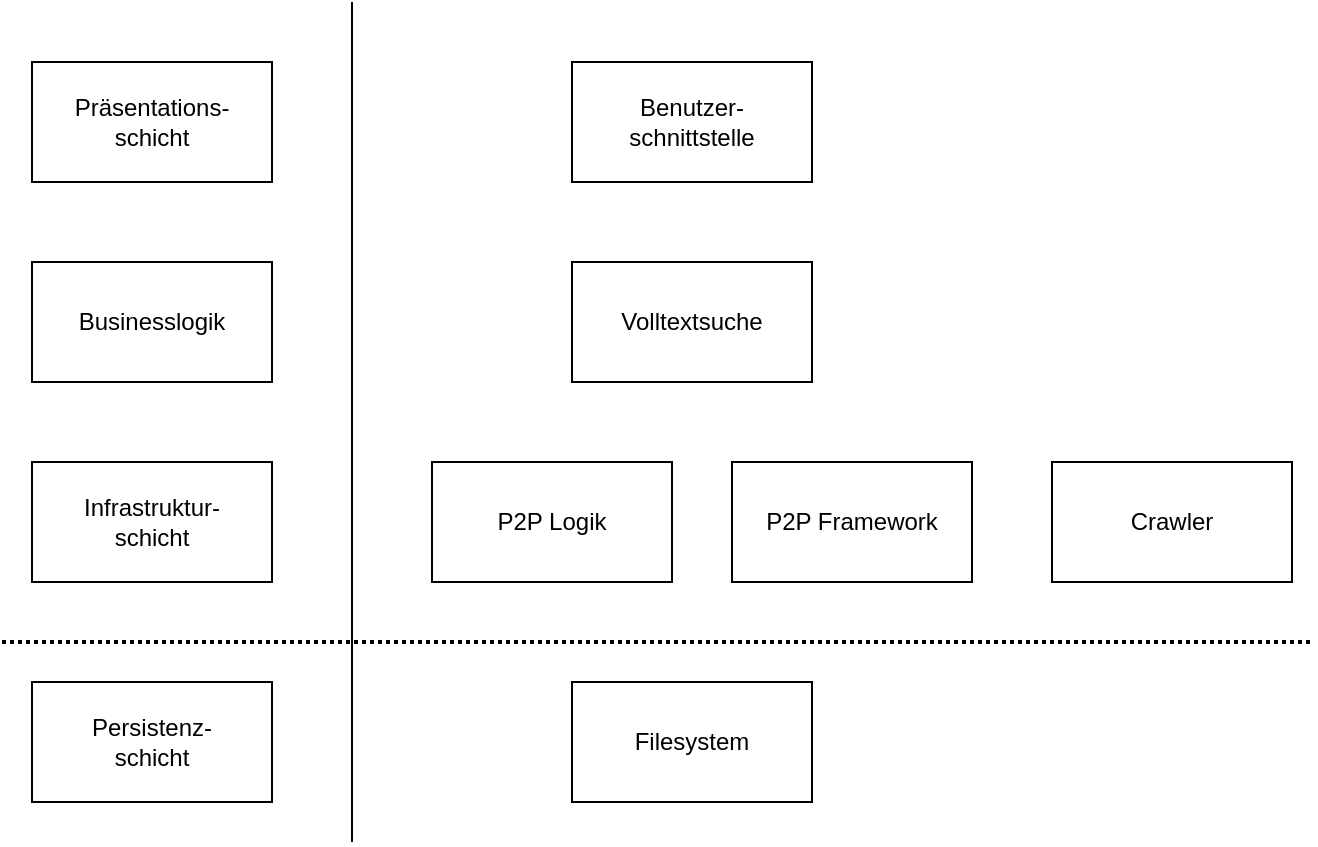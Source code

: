 <mxfile version="14.8.6" type="device" pages="7"><diagram id="0CSfmmvuzvAyAn--qTRe" name="Schichten"><mxGraphModel dx="1108" dy="506" grid="1" gridSize="10" guides="1" tooltips="1" connect="1" arrows="1" fold="1" page="1" pageScale="1" pageWidth="1169" pageHeight="827" math="0" shadow="0"><root><mxCell id="WJpd2AtplNuIngdt92Rj-0"/><mxCell id="WJpd2AtplNuIngdt92Rj-1" parent="WJpd2AtplNuIngdt92Rj-0"/><mxCell id="WJpd2AtplNuIngdt92Rj-2" value="Volltextsuche" style="rounded=0;whiteSpace=wrap;html=1;" parent="WJpd2AtplNuIngdt92Rj-1" vertex="1"><mxGeometry x="430" y="130" width="120" height="60" as="geometry"/></mxCell><mxCell id="WJpd2AtplNuIngdt92Rj-3" value="P2P Framework" style="rounded=0;whiteSpace=wrap;html=1;" parent="WJpd2AtplNuIngdt92Rj-1" vertex="1"><mxGeometry x="510" y="230" width="120" height="60" as="geometry"/></mxCell><mxCell id="WJpd2AtplNuIngdt92Rj-4" value="P2P Logik" style="rounded=0;whiteSpace=wrap;html=1;" parent="WJpd2AtplNuIngdt92Rj-1" vertex="1"><mxGeometry x="360" y="230" width="120" height="60" as="geometry"/></mxCell><mxCell id="WJpd2AtplNuIngdt92Rj-5" value="Benutzer-&lt;br&gt;schnittstelle" style="rounded=0;whiteSpace=wrap;html=1;" parent="WJpd2AtplNuIngdt92Rj-1" vertex="1"><mxGeometry x="430" y="30" width="120" height="60" as="geometry"/></mxCell><mxCell id="WJpd2AtplNuIngdt92Rj-6" value="Präsentations-&lt;br&gt;schicht" style="rounded=0;whiteSpace=wrap;html=1;" parent="WJpd2AtplNuIngdt92Rj-1" vertex="1"><mxGeometry x="160" y="30" width="120" height="60" as="geometry"/></mxCell><mxCell id="WJpd2AtplNuIngdt92Rj-7" value="Businesslogik" style="rounded=0;whiteSpace=wrap;html=1;" parent="WJpd2AtplNuIngdt92Rj-1" vertex="1"><mxGeometry x="160" y="130" width="120" height="60" as="geometry"/></mxCell><mxCell id="WJpd2AtplNuIngdt92Rj-8" value="Infrastruktur-&lt;br&gt;schicht" style="rounded=0;whiteSpace=wrap;html=1;" parent="WJpd2AtplNuIngdt92Rj-1" vertex="1"><mxGeometry x="160" y="230" width="120" height="60" as="geometry"/></mxCell><mxCell id="WJpd2AtplNuIngdt92Rj-10" value="" style="endArrow=none;html=1;" parent="WJpd2AtplNuIngdt92Rj-1" edge="1"><mxGeometry width="50" height="50" relative="1" as="geometry"><mxPoint x="320" y="420" as="sourcePoint"/><mxPoint x="320" as="targetPoint"/></mxGeometry></mxCell><mxCell id="JbUS_HCB5duzH2zHGGr7-0" value="" style="endArrow=none;dashed=1;html=1;strokeWidth=2;dashPattern=1 1;" parent="WJpd2AtplNuIngdt92Rj-1" edge="1"><mxGeometry width="50" height="50" relative="1" as="geometry"><mxPoint x="145" y="320" as="sourcePoint"/><mxPoint x="800" y="320" as="targetPoint"/></mxGeometry></mxCell><mxCell id="JbUS_HCB5duzH2zHGGr7-1" value="Persistenz-&lt;br&gt;schicht" style="rounded=0;whiteSpace=wrap;html=1;" parent="WJpd2AtplNuIngdt92Rj-1" vertex="1"><mxGeometry x="160" y="340" width="120" height="60" as="geometry"/></mxCell><mxCell id="JbUS_HCB5duzH2zHGGr7-2" value="Filesystem" style="rounded=0;whiteSpace=wrap;html=1;" parent="WJpd2AtplNuIngdt92Rj-1" vertex="1"><mxGeometry x="430" y="340" width="120" height="60" as="geometry"/></mxCell><mxCell id="JbUS_HCB5duzH2zHGGr7-3" value="Crawler" style="rounded=0;whiteSpace=wrap;html=1;" parent="WJpd2AtplNuIngdt92Rj-1" vertex="1"><mxGeometry x="670" y="230" width="120" height="60" as="geometry"/></mxCell></root></mxGraphModel></diagram><diagram id="3ro45u30Yks93Gjkefli" name="Schichten-alt"><mxGraphModel dx="1108" dy="506" grid="1" gridSize="10" guides="1" tooltips="1" connect="1" arrows="1" fold="1" page="1" pageScale="1" pageWidth="1169" pageHeight="827" math="0" shadow="0"><root><mxCell id="mfuGP7o-Zd8T2uvL9WwS-0"/><mxCell id="mfuGP7o-Zd8T2uvL9WwS-1" parent="mfuGP7o-Zd8T2uvL9WwS-0"/><mxCell id="3NrdMO_sCflYXoppDC8w-0" value="" style="rounded=1;whiteSpace=wrap;html=1;" parent="mfuGP7o-Zd8T2uvL9WwS-1" vertex="1"><mxGeometry x="480" y="180" width="170" height="430" as="geometry"/></mxCell><mxCell id="txKY36BZ_c35V9rNVIdn-0" style="edgeStyle=orthogonalEdgeStyle;rounded=0;orthogonalLoop=1;jettySize=auto;html=1;" parent="mfuGP7o-Zd8T2uvL9WwS-1" source="txKY36BZ_c35V9rNVIdn-2" target="txKY36BZ_c35V9rNVIdn-4" edge="1"><mxGeometry relative="1" as="geometry"/></mxCell><mxCell id="txKY36BZ_c35V9rNVIdn-1" value="" style="edgeStyle=orthogonalEdgeStyle;rounded=0;orthogonalLoop=1;jettySize=auto;html=1;startArrow=classic;startFill=1;" parent="mfuGP7o-Zd8T2uvL9WwS-1" source="txKY36BZ_c35V9rNVIdn-2" target="txKY36BZ_c35V9rNVIdn-4" edge="1"><mxGeometry relative="1" as="geometry"/></mxCell><mxCell id="txKY36BZ_c35V9rNVIdn-2" value="" style="shape=umlActor;verticalLabelPosition=bottom;verticalAlign=top;html=1;" parent="mfuGP7o-Zd8T2uvL9WwS-1" vertex="1"><mxGeometry x="550" y="90" width="30" height="60" as="geometry"/></mxCell><mxCell id="txKY36BZ_c35V9rNVIdn-3" style="edgeStyle=orthogonalEdgeStyle;rounded=0;orthogonalLoop=1;jettySize=auto;html=1;startArrow=classic;startFill=1;" parent="mfuGP7o-Zd8T2uvL9WwS-1" source="txKY36BZ_c35V9rNVIdn-4" target="txKY36BZ_c35V9rNVIdn-6" edge="1"><mxGeometry relative="1" as="geometry"/></mxCell><mxCell id="txKY36BZ_c35V9rNVIdn-4" value="UI" style="rounded=0;whiteSpace=wrap;html=1;" parent="mfuGP7o-Zd8T2uvL9WwS-1" vertex="1"><mxGeometry x="505" y="200" width="120" height="60" as="geometry"/></mxCell><mxCell id="txKY36BZ_c35V9rNVIdn-5" style="edgeStyle=orthogonalEdgeStyle;rounded=0;orthogonalLoop=1;jettySize=auto;html=1;startArrow=classic;startFill=1;" parent="mfuGP7o-Zd8T2uvL9WwS-1" source="txKY36BZ_c35V9rNVIdn-6" target="txKY36BZ_c35V9rNVIdn-8" edge="1"><mxGeometry relative="1" as="geometry"/></mxCell><mxCell id="txKY36BZ_c35V9rNVIdn-6" value="Volltextsuche" style="rounded=0;whiteSpace=wrap;html=1;" parent="mfuGP7o-Zd8T2uvL9WwS-1" vertex="1"><mxGeometry x="505" y="310" width="120" height="60" as="geometry"/></mxCell><mxCell id="txKY36BZ_c35V9rNVIdn-7" style="edgeStyle=orthogonalEdgeStyle;rounded=0;orthogonalLoop=1;jettySize=auto;html=1;startArrow=classic;startFill=1;" parent="mfuGP7o-Zd8T2uvL9WwS-1" source="txKY36BZ_c35V9rNVIdn-8" target="txKY36BZ_c35V9rNVIdn-9" edge="1"><mxGeometry relative="1" as="geometry"/></mxCell><mxCell id="txKY36BZ_c35V9rNVIdn-8" value="P2P Vermittlung" style="rounded=0;whiteSpace=wrap;html=1;" parent="mfuGP7o-Zd8T2uvL9WwS-1" vertex="1"><mxGeometry x="505" y="420" width="120" height="60" as="geometry"/></mxCell><mxCell id="txKY36BZ_c35V9rNVIdn-9" value="DHT" style="rounded=0;whiteSpace=wrap;html=1;" parent="mfuGP7o-Zd8T2uvL9WwS-1" vertex="1"><mxGeometry x="505" y="530" width="120" height="60" as="geometry"/></mxCell><mxCell id="6yFDSvqHRfXegPWD9krX-0" value="Peer" style="text;html=1;strokeColor=none;fillColor=none;align=center;verticalAlign=middle;whiteSpace=wrap;rounded=0;" parent="mfuGP7o-Zd8T2uvL9WwS-1" vertex="1"><mxGeometry x="490" y="160" width="40" height="20" as="geometry"/></mxCell></root></mxGraphModel></diagram><diagram id="5A3-45Pr27ojgOMHAEXL" name="Hauptinstanz"><mxGraphModel dx="1108" dy="506" grid="1" gridSize="10" guides="1" tooltips="1" connect="1" arrows="1" fold="1" page="1" pageScale="1" pageWidth="1169" pageHeight="827" math="0" shadow="0"><root><mxCell id="0"/><mxCell id="1" parent="0"/><mxCell id="XJ2bz_1bHW0kf0fSyN0W-20" value="" style="rounded=1;whiteSpace=wrap;html=1;" parent="1" vertex="1"><mxGeometry x="230" y="270" width="170" height="100" as="geometry"/></mxCell><mxCell id="XJ2bz_1bHW0kf0fSyN0W-8" value="" style="rounded=1;whiteSpace=wrap;html=1;" parent="1" vertex="1"><mxGeometry x="230" y="510" width="170" height="100" as="geometry"/></mxCell><mxCell id="XJ2bz_1bHW0kf0fSyN0W-12" value="" style="rounded=1;whiteSpace=wrap;html=1;" parent="1" vertex="1"><mxGeometry x="230" y="390" width="170" height="100" as="geometry"/></mxCell><mxCell id="XJ2bz_1bHW0kf0fSyN0W-7" value="" style="rounded=1;whiteSpace=wrap;html=1;" parent="1" vertex="1"><mxGeometry x="480" y="180" width="170" height="430" as="geometry"/></mxCell><mxCell id="QM9tesfE7sMwyfIvZIu7-10" style="edgeStyle=orthogonalEdgeStyle;rounded=0;orthogonalLoop=1;jettySize=auto;html=1;" parent="1" source="QM9tesfE7sMwyfIvZIu7-1" target="QM9tesfE7sMwyfIvZIu7-4" edge="1"><mxGeometry relative="1" as="geometry"/></mxCell><mxCell id="QM9tesfE7sMwyfIvZIu7-11" value="" style="edgeStyle=orthogonalEdgeStyle;rounded=0;orthogonalLoop=1;jettySize=auto;html=1;startArrow=classic;startFill=1;" parent="1" source="QM9tesfE7sMwyfIvZIu7-1" target="QM9tesfE7sMwyfIvZIu7-4" edge="1"><mxGeometry relative="1" as="geometry"/></mxCell><mxCell id="QM9tesfE7sMwyfIvZIu7-1" value="" style="shape=umlActor;verticalLabelPosition=bottom;verticalAlign=top;html=1;" parent="1" vertex="1"><mxGeometry x="550" y="90" width="30" height="60" as="geometry"/></mxCell><mxCell id="XJ2bz_1bHW0kf0fSyN0W-4" style="edgeStyle=orthogonalEdgeStyle;rounded=0;orthogonalLoop=1;jettySize=auto;html=1;startArrow=classic;startFill=1;" parent="1" source="QM9tesfE7sMwyfIvZIu7-4" target="XJ2bz_1bHW0kf0fSyN0W-1" edge="1"><mxGeometry relative="1" as="geometry"/></mxCell><mxCell id="QM9tesfE7sMwyfIvZIu7-4" value="UI" style="rounded=0;whiteSpace=wrap;html=1;" parent="1" vertex="1"><mxGeometry x="505" y="200" width="120" height="60" as="geometry"/></mxCell><mxCell id="XJ2bz_1bHW0kf0fSyN0W-5" style="edgeStyle=orthogonalEdgeStyle;rounded=0;orthogonalLoop=1;jettySize=auto;html=1;startArrow=classic;startFill=1;" parent="1" source="XJ2bz_1bHW0kf0fSyN0W-1" target="XJ2bz_1bHW0kf0fSyN0W-2" edge="1"><mxGeometry relative="1" as="geometry"/></mxCell><mxCell id="XJ2bz_1bHW0kf0fSyN0W-1" value="Volltextsuche" style="rounded=0;whiteSpace=wrap;html=1;" parent="1" vertex="1"><mxGeometry x="505" y="310" width="120" height="60" as="geometry"/></mxCell><mxCell id="XJ2bz_1bHW0kf0fSyN0W-6" style="edgeStyle=orthogonalEdgeStyle;rounded=0;orthogonalLoop=1;jettySize=auto;html=1;startArrow=classic;startFill=1;" parent="1" source="XJ2bz_1bHW0kf0fSyN0W-2" target="XJ2bz_1bHW0kf0fSyN0W-3" edge="1"><mxGeometry relative="1" as="geometry"/></mxCell><mxCell id="XJ2bz_1bHW0kf0fSyN0W-2" value="P2P Vermittlung" style="rounded=0;whiteSpace=wrap;html=1;" parent="1" vertex="1"><mxGeometry x="505" y="420" width="120" height="60" as="geometry"/></mxCell><mxCell id="XJ2bz_1bHW0kf0fSyN0W-11" style="edgeStyle=orthogonalEdgeStyle;rounded=0;orthogonalLoop=1;jettySize=auto;html=1;startArrow=classic;startFill=1;" parent="1" source="XJ2bz_1bHW0kf0fSyN0W-3" target="XJ2bz_1bHW0kf0fSyN0W-9" edge="1"><mxGeometry relative="1" as="geometry"><Array as="points"><mxPoint x="450" y="580"/><mxPoint x="450" y="580"/></Array></mxGeometry></mxCell><mxCell id="XJ2bz_1bHW0kf0fSyN0W-26" style="edgeStyle=orthogonalEdgeStyle;rounded=0;orthogonalLoop=1;jettySize=auto;html=1;startArrow=classic;startFill=1;" parent="1" source="XJ2bz_1bHW0kf0fSyN0W-3" target="XJ2bz_1bHW0kf0fSyN0W-13" edge="1"><mxGeometry relative="1" as="geometry"><mxPoint x="460" y="440" as="targetPoint"/><Array as="points"><mxPoint x="420" y="560"/><mxPoint x="420" y="440"/></Array></mxGeometry></mxCell><mxCell id="XJ2bz_1bHW0kf0fSyN0W-27" style="edgeStyle=orthogonalEdgeStyle;rounded=0;orthogonalLoop=1;jettySize=auto;html=1;startArrow=classic;startFill=1;" parent="1" source="XJ2bz_1bHW0kf0fSyN0W-3" target="XJ2bz_1bHW0kf0fSyN0W-21" edge="1"><mxGeometry relative="1" as="geometry"><Array as="points"><mxPoint x="450" y="540"/><mxPoint x="450" y="320"/></Array></mxGeometry></mxCell><mxCell id="XJ2bz_1bHW0kf0fSyN0W-3" value="DHT" style="rounded=0;whiteSpace=wrap;html=1;" parent="1" vertex="1"><mxGeometry x="505" y="530" width="120" height="60" as="geometry"/></mxCell><mxCell id="XJ2bz_1bHW0kf0fSyN0W-19" style="edgeStyle=orthogonalEdgeStyle;rounded=0;orthogonalLoop=1;jettySize=auto;html=1;startArrow=classic;startFill=1;" parent="1" source="XJ2bz_1bHW0kf0fSyN0W-9" target="XJ2bz_1bHW0kf0fSyN0W-13" edge="1"><mxGeometry relative="1" as="geometry"/></mxCell><mxCell id="XJ2bz_1bHW0kf0fSyN0W-28" style="edgeStyle=orthogonalEdgeStyle;rounded=0;orthogonalLoop=1;jettySize=auto;html=1;startArrow=classic;startFill=1;" parent="1" source="XJ2bz_1bHW0kf0fSyN0W-9" target="XJ2bz_1bHW0kf0fSyN0W-21" edge="1"><mxGeometry relative="1" as="geometry"><Array as="points"><mxPoint x="210" y="560"/><mxPoint x="210" y="320"/></Array></mxGeometry></mxCell><mxCell id="XJ2bz_1bHW0kf0fSyN0W-9" value="DHT" style="rounded=0;whiteSpace=wrap;html=1;" parent="1" vertex="1"><mxGeometry x="255" y="530" width="120" height="60" as="geometry"/></mxCell><mxCell id="XJ2bz_1bHW0kf0fSyN0W-24" style="edgeStyle=orthogonalEdgeStyle;rounded=0;orthogonalLoop=1;jettySize=auto;html=1;startArrow=classic;startFill=1;" parent="1" source="XJ2bz_1bHW0kf0fSyN0W-13" target="XJ2bz_1bHW0kf0fSyN0W-21" edge="1"><mxGeometry relative="1" as="geometry"/></mxCell><mxCell id="XJ2bz_1bHW0kf0fSyN0W-13" value="DHT" style="rounded=0;whiteSpace=wrap;html=1;" parent="1" vertex="1"><mxGeometry x="255" y="410" width="120" height="60" as="geometry"/></mxCell><mxCell id="XJ2bz_1bHW0kf0fSyN0W-15" value="Hauptinstanz" style="text;html=1;strokeColor=none;fillColor=none;align=center;verticalAlign=middle;whiteSpace=wrap;rounded=0;" parent="1" vertex="1"><mxGeometry x="500" y="160" width="40" height="20" as="geometry"/></mxCell><mxCell id="XJ2bz_1bHW0kf0fSyN0W-16" value="Nebeninstanzen" style="text;html=1;strokeColor=none;fillColor=none;align=center;verticalAlign=middle;whiteSpace=wrap;rounded=0;" parent="1" vertex="1"><mxGeometry x="260" y="250" width="40" height="20" as="geometry"/></mxCell><mxCell id="XJ2bz_1bHW0kf0fSyN0W-21" value="DHT" style="rounded=0;whiteSpace=wrap;html=1;" parent="1" vertex="1"><mxGeometry x="255" y="290" width="120" height="60" as="geometry"/></mxCell></root></mxGraphModel></diagram><diagram id="LWzTomjGbcDARb1ahL7w" name="Gleichberechtigt"><mxGraphModel dx="1108" dy="506" grid="1" gridSize="10" guides="1" tooltips="1" connect="1" arrows="1" fold="1" page="1" pageScale="1" pageWidth="1169" pageHeight="827" math="0" shadow="0"><root><mxCell id="o0zJNPKnGqcB0HHrRcjo-0"/><mxCell id="o0zJNPKnGqcB0HHrRcjo-1" parent="o0zJNPKnGqcB0HHrRcjo-0"/><mxCell id="o0zJNPKnGqcB0HHrRcjo-5" value="" style="rounded=1;whiteSpace=wrap;html=1;" parent="o0zJNPKnGqcB0HHrRcjo-1" vertex="1"><mxGeometry x="480" y="180" width="170" height="430" as="geometry"/></mxCell><mxCell id="o0zJNPKnGqcB0HHrRcjo-50" value="" style="rounded=1;whiteSpace=wrap;html=1;" parent="o0zJNPKnGqcB0HHrRcjo-1" vertex="1"><mxGeometry x="290" y="180" width="170" height="430" as="geometry"/></mxCell><mxCell id="o0zJNPKnGqcB0HHrRcjo-58" value="" style="rounded=1;whiteSpace=wrap;html=1;" parent="o0zJNPKnGqcB0HHrRcjo-1" vertex="1"><mxGeometry x="670" y="180" width="170" height="430" as="geometry"/></mxCell><mxCell id="o0zJNPKnGqcB0HHrRcjo-6" style="edgeStyle=orthogonalEdgeStyle;rounded=0;orthogonalLoop=1;jettySize=auto;html=1;" parent="o0zJNPKnGqcB0HHrRcjo-1" source="o0zJNPKnGqcB0HHrRcjo-8" target="o0zJNPKnGqcB0HHrRcjo-10" edge="1"><mxGeometry relative="1" as="geometry"/></mxCell><mxCell id="o0zJNPKnGqcB0HHrRcjo-7" value="" style="edgeStyle=orthogonalEdgeStyle;rounded=0;orthogonalLoop=1;jettySize=auto;html=1;startArrow=classic;startFill=1;" parent="o0zJNPKnGqcB0HHrRcjo-1" source="o0zJNPKnGqcB0HHrRcjo-8" target="o0zJNPKnGqcB0HHrRcjo-10" edge="1"><mxGeometry relative="1" as="geometry"/></mxCell><mxCell id="o0zJNPKnGqcB0HHrRcjo-66" style="edgeStyle=orthogonalEdgeStyle;rounded=0;orthogonalLoop=1;jettySize=auto;html=1;startArrow=classic;startFill=1;" parent="o0zJNPKnGqcB0HHrRcjo-1" source="o0zJNPKnGqcB0HHrRcjo-8" target="o0zJNPKnGqcB0HHrRcjo-60" edge="1"><mxGeometry relative="1" as="geometry"/></mxCell><mxCell id="o0zJNPKnGqcB0HHrRcjo-67" style="edgeStyle=orthogonalEdgeStyle;rounded=0;orthogonalLoop=1;jettySize=auto;html=1;startArrow=classic;startFill=1;" parent="o0zJNPKnGqcB0HHrRcjo-1" source="o0zJNPKnGqcB0HHrRcjo-8" target="o0zJNPKnGqcB0HHrRcjo-52" edge="1"><mxGeometry relative="1" as="geometry"/></mxCell><mxCell id="o0zJNPKnGqcB0HHrRcjo-8" value="" style="shape=umlActor;verticalLabelPosition=bottom;verticalAlign=top;html=1;" parent="o0zJNPKnGqcB0HHrRcjo-1" vertex="1"><mxGeometry x="550" y="90" width="30" height="60" as="geometry"/></mxCell><mxCell id="o0zJNPKnGqcB0HHrRcjo-9" style="edgeStyle=orthogonalEdgeStyle;rounded=0;orthogonalLoop=1;jettySize=auto;html=1;startArrow=classic;startFill=1;" parent="o0zJNPKnGqcB0HHrRcjo-1" source="o0zJNPKnGqcB0HHrRcjo-10" target="o0zJNPKnGqcB0HHrRcjo-12" edge="1"><mxGeometry relative="1" as="geometry"/></mxCell><mxCell id="o0zJNPKnGqcB0HHrRcjo-10" value="UI" style="rounded=0;whiteSpace=wrap;html=1;" parent="o0zJNPKnGqcB0HHrRcjo-1" vertex="1"><mxGeometry x="505" y="200" width="120" height="60" as="geometry"/></mxCell><mxCell id="o0zJNPKnGqcB0HHrRcjo-11" style="edgeStyle=orthogonalEdgeStyle;rounded=0;orthogonalLoop=1;jettySize=auto;html=1;startArrow=classic;startFill=1;" parent="o0zJNPKnGqcB0HHrRcjo-1" source="o0zJNPKnGqcB0HHrRcjo-12" target="o0zJNPKnGqcB0HHrRcjo-14" edge="1"><mxGeometry relative="1" as="geometry"/></mxCell><mxCell id="o0zJNPKnGqcB0HHrRcjo-12" value="Volltextsuche" style="rounded=0;whiteSpace=wrap;html=1;" parent="o0zJNPKnGqcB0HHrRcjo-1" vertex="1"><mxGeometry x="505" y="310" width="120" height="60" as="geometry"/></mxCell><mxCell id="o0zJNPKnGqcB0HHrRcjo-13" style="edgeStyle=orthogonalEdgeStyle;rounded=0;orthogonalLoop=1;jettySize=auto;html=1;startArrow=classic;startFill=1;" parent="o0zJNPKnGqcB0HHrRcjo-1" source="o0zJNPKnGqcB0HHrRcjo-14" target="o0zJNPKnGqcB0HHrRcjo-19" edge="1"><mxGeometry relative="1" as="geometry"/></mxCell><mxCell id="o0zJNPKnGqcB0HHrRcjo-14" value="P2P Vermittlung" style="rounded=0;whiteSpace=wrap;html=1;" parent="o0zJNPKnGqcB0HHrRcjo-1" vertex="1"><mxGeometry x="505" y="420" width="120" height="60" as="geometry"/></mxCell><mxCell id="o0zJNPKnGqcB0HHrRcjo-69" style="edgeStyle=orthogonalEdgeStyle;rounded=0;orthogonalLoop=1;jettySize=auto;html=1;startArrow=classic;startFill=1;" parent="o0zJNPKnGqcB0HHrRcjo-1" source="o0zJNPKnGqcB0HHrRcjo-19" target="o0zJNPKnGqcB0HHrRcjo-57" edge="1"><mxGeometry relative="1" as="geometry"/></mxCell><mxCell id="o0zJNPKnGqcB0HHrRcjo-19" value="DHT" style="rounded=0;whiteSpace=wrap;html=1;" parent="o0zJNPKnGqcB0HHrRcjo-1" vertex="1"><mxGeometry x="505" y="530" width="120" height="60" as="geometry"/></mxCell><mxCell id="o0zJNPKnGqcB0HHrRcjo-51" style="edgeStyle=orthogonalEdgeStyle;rounded=0;orthogonalLoop=1;jettySize=auto;html=1;startArrow=classic;startFill=1;" parent="o0zJNPKnGqcB0HHrRcjo-1" source="o0zJNPKnGqcB0HHrRcjo-52" target="o0zJNPKnGqcB0HHrRcjo-54" edge="1"><mxGeometry relative="1" as="geometry"/></mxCell><mxCell id="o0zJNPKnGqcB0HHrRcjo-52" value="UI" style="rounded=0;whiteSpace=wrap;html=1;" parent="o0zJNPKnGqcB0HHrRcjo-1" vertex="1"><mxGeometry x="315" y="200" width="120" height="60" as="geometry"/></mxCell><mxCell id="o0zJNPKnGqcB0HHrRcjo-53" style="edgeStyle=orthogonalEdgeStyle;rounded=0;orthogonalLoop=1;jettySize=auto;html=1;startArrow=classic;startFill=1;" parent="o0zJNPKnGqcB0HHrRcjo-1" source="o0zJNPKnGqcB0HHrRcjo-54" target="o0zJNPKnGqcB0HHrRcjo-56" edge="1"><mxGeometry relative="1" as="geometry"/></mxCell><mxCell id="o0zJNPKnGqcB0HHrRcjo-54" value="Volltextsuche" style="rounded=0;whiteSpace=wrap;html=1;" parent="o0zJNPKnGqcB0HHrRcjo-1" vertex="1"><mxGeometry x="315" y="310" width="120" height="60" as="geometry"/></mxCell><mxCell id="o0zJNPKnGqcB0HHrRcjo-55" style="edgeStyle=orthogonalEdgeStyle;rounded=0;orthogonalLoop=1;jettySize=auto;html=1;startArrow=classic;startFill=1;" parent="o0zJNPKnGqcB0HHrRcjo-1" source="o0zJNPKnGqcB0HHrRcjo-56" target="o0zJNPKnGqcB0HHrRcjo-57" edge="1"><mxGeometry relative="1" as="geometry"/></mxCell><mxCell id="o0zJNPKnGqcB0HHrRcjo-56" value="P2P Vermittlung" style="rounded=0;whiteSpace=wrap;html=1;" parent="o0zJNPKnGqcB0HHrRcjo-1" vertex="1"><mxGeometry x="315" y="420" width="120" height="60" as="geometry"/></mxCell><mxCell id="o0zJNPKnGqcB0HHrRcjo-70" style="edgeStyle=orthogonalEdgeStyle;rounded=0;orthogonalLoop=1;jettySize=auto;html=1;startArrow=classic;startFill=1;" parent="o0zJNPKnGqcB0HHrRcjo-1" source="o0zJNPKnGqcB0HHrRcjo-57" target="o0zJNPKnGqcB0HHrRcjo-65" edge="1"><mxGeometry relative="1" as="geometry"><Array as="points"><mxPoint x="375" y="600"/><mxPoint x="755" y="600"/></Array></mxGeometry></mxCell><mxCell id="o0zJNPKnGqcB0HHrRcjo-57" value="DHT" style="rounded=0;whiteSpace=wrap;html=1;" parent="o0zJNPKnGqcB0HHrRcjo-1" vertex="1"><mxGeometry x="315" y="530" width="120" height="60" as="geometry"/></mxCell><mxCell id="o0zJNPKnGqcB0HHrRcjo-59" style="edgeStyle=orthogonalEdgeStyle;rounded=0;orthogonalLoop=1;jettySize=auto;html=1;startArrow=classic;startFill=1;" parent="o0zJNPKnGqcB0HHrRcjo-1" source="o0zJNPKnGqcB0HHrRcjo-60" target="o0zJNPKnGqcB0HHrRcjo-62" edge="1"><mxGeometry relative="1" as="geometry"/></mxCell><mxCell id="o0zJNPKnGqcB0HHrRcjo-60" value="UI" style="rounded=0;whiteSpace=wrap;html=1;" parent="o0zJNPKnGqcB0HHrRcjo-1" vertex="1"><mxGeometry x="695" y="200" width="120" height="60" as="geometry"/></mxCell><mxCell id="o0zJNPKnGqcB0HHrRcjo-61" style="edgeStyle=orthogonalEdgeStyle;rounded=0;orthogonalLoop=1;jettySize=auto;html=1;startArrow=classic;startFill=1;" parent="o0zJNPKnGqcB0HHrRcjo-1" source="o0zJNPKnGqcB0HHrRcjo-62" target="o0zJNPKnGqcB0HHrRcjo-64" edge="1"><mxGeometry relative="1" as="geometry"/></mxCell><mxCell id="o0zJNPKnGqcB0HHrRcjo-62" value="Volltextsuche" style="rounded=0;whiteSpace=wrap;html=1;" parent="o0zJNPKnGqcB0HHrRcjo-1" vertex="1"><mxGeometry x="695" y="310" width="120" height="60" as="geometry"/></mxCell><mxCell id="o0zJNPKnGqcB0HHrRcjo-63" style="edgeStyle=orthogonalEdgeStyle;rounded=0;orthogonalLoop=1;jettySize=auto;html=1;startArrow=classic;startFill=1;" parent="o0zJNPKnGqcB0HHrRcjo-1" source="o0zJNPKnGqcB0HHrRcjo-64" target="o0zJNPKnGqcB0HHrRcjo-65" edge="1"><mxGeometry relative="1" as="geometry"/></mxCell><mxCell id="o0zJNPKnGqcB0HHrRcjo-64" value="P2P Vermittlung" style="rounded=0;whiteSpace=wrap;html=1;" parent="o0zJNPKnGqcB0HHrRcjo-1" vertex="1"><mxGeometry x="695" y="420" width="120" height="60" as="geometry"/></mxCell><mxCell id="o0zJNPKnGqcB0HHrRcjo-68" style="edgeStyle=orthogonalEdgeStyle;rounded=0;orthogonalLoop=1;jettySize=auto;html=1;startArrow=classic;startFill=1;" parent="o0zJNPKnGqcB0HHrRcjo-1" source="o0zJNPKnGqcB0HHrRcjo-65" target="o0zJNPKnGqcB0HHrRcjo-19" edge="1"><mxGeometry relative="1" as="geometry"/></mxCell><mxCell id="o0zJNPKnGqcB0HHrRcjo-65" value="DHT" style="rounded=0;whiteSpace=wrap;html=1;" parent="o0zJNPKnGqcB0HHrRcjo-1" vertex="1"><mxGeometry x="695" y="530" width="120" height="60" as="geometry"/></mxCell></root></mxGraphModel></diagram><diagram id="rFSD0j10swuA1eEkL4p2" name="dht"><mxGraphModel dx="1108" dy="506" grid="1" gridSize="10" guides="1" tooltips="1" connect="1" arrows="1" fold="1" page="1" pageScale="1" pageWidth="1169" pageHeight="827" math="0" shadow="0"><root><mxCell id="9HaqZ2ClWSwHuFiXKVjX-0"/><mxCell id="9HaqZ2ClWSwHuFiXKVjX-1" parent="9HaqZ2ClWSwHuFiXKVjX-0"/><mxCell id="9HaqZ2ClWSwHuFiXKVjX-2" value="Total hash range" style="rounded=0;whiteSpace=wrap;html=1;" parent="9HaqZ2ClWSwHuFiXKVjX-1" vertex="1"><mxGeometry x="230" y="140" width="480" height="30" as="geometry"/></mxCell><mxCell id="9HaqZ2ClWSwHuFiXKVjX-3" value="Node 1" style="rounded=0;whiteSpace=wrap;html=1;" parent="9HaqZ2ClWSwHuFiXKVjX-1" vertex="1"><mxGeometry x="230" y="180" width="160" height="30" as="geometry"/></mxCell><mxCell id="9HaqZ2ClWSwHuFiXKVjX-4" value="Node 2" style="rounded=0;whiteSpace=wrap;html=1;" parent="9HaqZ2ClWSwHuFiXKVjX-1" vertex="1"><mxGeometry x="390" y="180" width="160" height="30" as="geometry"/></mxCell><mxCell id="9HaqZ2ClWSwHuFiXKVjX-6" value="Node 3" style="rounded=0;whiteSpace=wrap;html=1;" parent="9HaqZ2ClWSwHuFiXKVjX-1" vertex="1"><mxGeometry x="550" y="180" width="160" height="30" as="geometry"/></mxCell><mxCell id="9HaqZ2ClWSwHuFiXKVjX-9" style="edgeStyle=orthogonalEdgeStyle;rounded=0;orthogonalLoop=1;jettySize=auto;html=1;startArrow=none;startFill=0;endArrow=none;endFill=0;" parent="9HaqZ2ClWSwHuFiXKVjX-1" source="9HaqZ2ClWSwHuFiXKVjX-7" edge="1"><mxGeometry relative="1" as="geometry"><mxPoint x="365" y="120" as="targetPoint"/></mxGeometry></mxCell><mxCell id="9HaqZ2ClWSwHuFiXKVjX-7" value="" style="ellipse;whiteSpace=wrap;html=1;aspect=fixed;" parent="9HaqZ2ClWSwHuFiXKVjX-1" vertex="1"><mxGeometry x="360" y="230" width="10" height="10" as="geometry"/></mxCell><mxCell id="9HaqZ2ClWSwHuFiXKVjX-10" value="Hashed key" style="text;html=1;strokeColor=none;fillColor=none;align=center;verticalAlign=middle;whiteSpace=wrap;rounded=0;" parent="9HaqZ2ClWSwHuFiXKVjX-1" vertex="1"><mxGeometry x="315" y="240" width="100" height="20" as="geometry"/></mxCell><mxCell id="SuQTc3IUGwiz9TXQDi8I-0" value="&quot;Merkel&quot;" style="text;html=1;strokeColor=none;fillColor=none;align=center;verticalAlign=middle;whiteSpace=wrap;rounded=0;dashed=1;dashPattern=1 2;" parent="9HaqZ2ClWSwHuFiXKVjX-1" vertex="1"><mxGeometry x="345" y="100" width="40" height="20" as="geometry"/></mxCell><mxCell id="SuQTc3IUGwiz9TXQDi8I-2" value="Hashed key" style="text;html=1;strokeColor=none;fillColor=none;align=center;verticalAlign=middle;whiteSpace=wrap;rounded=0;" parent="9HaqZ2ClWSwHuFiXKVjX-1" vertex="1"><mxGeometry x="540" y="240" width="100" height="20" as="geometry"/></mxCell><mxCell id="SuQTc3IUGwiz9TXQDi8I-7" style="edgeStyle=orthogonalEdgeStyle;rounded=0;orthogonalLoop=1;jettySize=auto;html=1;endArrow=none;endFill=0;" parent="9HaqZ2ClWSwHuFiXKVjX-1" source="SuQTc3IUGwiz9TXQDi8I-6" edge="1"><mxGeometry relative="1" as="geometry"><mxPoint x="590" y="120" as="targetPoint"/></mxGeometry></mxCell><mxCell id="SuQTc3IUGwiz9TXQDi8I-6" value="" style="ellipse;whiteSpace=wrap;html=1;aspect=fixed;" parent="9HaqZ2ClWSwHuFiXKVjX-1" vertex="1"><mxGeometry x="585" y="230" width="10" height="10" as="geometry"/></mxCell><mxCell id="SuQTc3IUGwiz9TXQDi8I-8" value="&quot;Merkel2&quot;" style="text;html=1;strokeColor=none;fillColor=none;align=center;verticalAlign=middle;whiteSpace=wrap;rounded=0;dashed=1;dashPattern=1 2;" parent="9HaqZ2ClWSwHuFiXKVjX-1" vertex="1"><mxGeometry x="570" y="100" width="40" height="20" as="geometry"/></mxCell></root></mxGraphModel></diagram><diagram id="utNoZmyz7waQyONNErHY" name="inverted-index"><mxGraphModel dx="1108" dy="506" grid="1" gridSize="10" guides="1" tooltips="1" connect="1" arrows="1" fold="1" page="1" pageScale="1" pageWidth="1169" pageHeight="827" math="0" shadow="0"><root><mxCell id="aQ05ThHpEAmyqX7OPms0-0"/><mxCell id="aQ05ThHpEAmyqX7OPms0-1" parent="aQ05ThHpEAmyqX7OPms0-0"/><mxCell id="aQ05ThHpEAmyqX7OPms0-2" value="klaus-rudig&lt;br&gt;steht haus &lt;br&gt;cdu-csu" style="shape=document;whiteSpace=wrap;html=1;boundedLbl=1;" parent="aQ05ThHpEAmyqX7OPms0-1" vertex="1"><mxGeometry x="190" y="100" width="120" height="80" as="geometry"/></mxCell><mxCell id="aQ05ThHpEAmyqX7OPms0-3" value="merkel&lt;br&gt;steht&lt;br&gt;cdu-csu" style="shape=document;whiteSpace=wrap;html=1;boundedLbl=1;" parent="aQ05ThHpEAmyqX7OPms0-1" vertex="1"><mxGeometry x="190" y="230" width="120" height="80" as="geometry"/></mxCell><mxCell id="aQ05ThHpEAmyqX7OPms0-4" value="Rede 1" style="text;html=1;strokeColor=none;fillColor=none;align=center;verticalAlign=middle;whiteSpace=wrap;rounded=0;" parent="aQ05ThHpEAmyqX7OPms0-1" vertex="1"><mxGeometry x="190" y="80" width="60" height="20" as="geometry"/></mxCell><mxCell id="aQ05ThHpEAmyqX7OPms0-5" value="Rede 2" style="text;html=1;strokeColor=none;fillColor=none;align=center;verticalAlign=middle;whiteSpace=wrap;rounded=0;" parent="aQ05ThHpEAmyqX7OPms0-1" vertex="1"><mxGeometry x="190" y="210" width="60" height="20" as="geometry"/></mxCell><mxCell id="aQ05ThHpEAmyqX7OPms0-14" style="edgeStyle=orthogonalEdgeStyle;rounded=0;orthogonalLoop=1;jettySize=auto;html=1;startArrow=none;startFill=0;endArrow=classic;endFill=1;" parent="aQ05ThHpEAmyqX7OPms0-1" source="aQ05ThHpEAmyqX7OPms0-7" target="aQ05ThHpEAmyqX7OPms0-13" edge="1"><mxGeometry relative="1" as="geometry"/></mxCell><mxCell id="aQ05ThHpEAmyqX7OPms0-7" value="klaus-rudig" style="text;strokeColor=none;fillColor=none;align=left;verticalAlign=top;spacingLeft=4;spacingRight=4;overflow=hidden;rotatable=0;points=[[0,0.5],[1,0.5]];portConstraint=eastwest;" parent="aQ05ThHpEAmyqX7OPms0-1" vertex="1"><mxGeometry x="360" y="130" width="100" height="26" as="geometry"/></mxCell><mxCell id="aQ05ThHpEAmyqX7OPms0-13" value="{Rede 1}" style="text;strokeColor=none;fillColor=none;align=left;verticalAlign=top;spacingLeft=4;spacingRight=4;overflow=hidden;rotatable=0;points=[[0,0.5],[1,0.5]];portConstraint=eastwest;" parent="aQ05ThHpEAmyqX7OPms0-1" vertex="1"><mxGeometry x="500" y="130" width="110" height="26" as="geometry"/></mxCell><mxCell id="aQ05ThHpEAmyqX7OPms0-15" style="edgeStyle=orthogonalEdgeStyle;rounded=0;orthogonalLoop=1;jettySize=auto;html=1;startArrow=none;startFill=0;endArrow=classic;endFill=1;" parent="aQ05ThHpEAmyqX7OPms0-1" source="aQ05ThHpEAmyqX7OPms0-16" target="aQ05ThHpEAmyqX7OPms0-17" edge="1"><mxGeometry relative="1" as="geometry"/></mxCell><mxCell id="aQ05ThHpEAmyqX7OPms0-16" value="steht" style="text;strokeColor=none;fillColor=none;align=left;verticalAlign=top;spacingLeft=4;spacingRight=4;overflow=hidden;rotatable=0;points=[[0,0.5],[1,0.5]];portConstraint=eastwest;" parent="aQ05ThHpEAmyqX7OPms0-1" vertex="1"><mxGeometry x="360" y="157" width="100" height="26" as="geometry"/></mxCell><mxCell id="aQ05ThHpEAmyqX7OPms0-17" value="{Rede 1, Rede 2}" style="text;strokeColor=none;fillColor=none;align=left;verticalAlign=top;spacingLeft=4;spacingRight=4;overflow=hidden;rotatable=0;points=[[0,0.5],[1,0.5]];portConstraint=eastwest;" parent="aQ05ThHpEAmyqX7OPms0-1" vertex="1"><mxGeometry x="500" y="157" width="120" height="26" as="geometry"/></mxCell><mxCell id="aQ05ThHpEAmyqX7OPms0-18" style="edgeStyle=orthogonalEdgeStyle;rounded=0;orthogonalLoop=1;jettySize=auto;html=1;startArrow=none;startFill=0;endArrow=classic;endFill=1;" parent="aQ05ThHpEAmyqX7OPms0-1" source="aQ05ThHpEAmyqX7OPms0-19" target="aQ05ThHpEAmyqX7OPms0-20" edge="1"><mxGeometry relative="1" as="geometry"/></mxCell><mxCell id="aQ05ThHpEAmyqX7OPms0-19" value="haus" style="text;strokeColor=none;fillColor=none;align=left;verticalAlign=top;spacingLeft=4;spacingRight=4;overflow=hidden;rotatable=0;points=[[0,0.5],[1,0.5]];portConstraint=eastwest;" parent="aQ05ThHpEAmyqX7OPms0-1" vertex="1"><mxGeometry x="360" y="183" width="100" height="26" as="geometry"/></mxCell><mxCell id="aQ05ThHpEAmyqX7OPms0-20" value="{Rede 1}" style="text;strokeColor=none;fillColor=none;align=left;verticalAlign=top;spacingLeft=4;spacingRight=4;overflow=hidden;rotatable=0;points=[[0,0.5],[1,0.5]];portConstraint=eastwest;" parent="aQ05ThHpEAmyqX7OPms0-1" vertex="1"><mxGeometry x="501" y="183" width="110" height="26" as="geometry"/></mxCell><mxCell id="aQ05ThHpEAmyqX7OPms0-21" style="edgeStyle=orthogonalEdgeStyle;rounded=0;orthogonalLoop=1;jettySize=auto;html=1;startArrow=none;startFill=0;endArrow=classic;endFill=1;" parent="aQ05ThHpEAmyqX7OPms0-1" source="aQ05ThHpEAmyqX7OPms0-22" target="aQ05ThHpEAmyqX7OPms0-23" edge="1"><mxGeometry relative="1" as="geometry"/></mxCell><mxCell id="aQ05ThHpEAmyqX7OPms0-22" value="cdu-csu" style="text;strokeColor=none;fillColor=none;align=left;verticalAlign=top;spacingLeft=4;spacingRight=4;overflow=hidden;rotatable=0;points=[[0,0.5],[1,0.5]];portConstraint=eastwest;" parent="aQ05ThHpEAmyqX7OPms0-1" vertex="1"><mxGeometry x="360" y="209" width="100" height="26" as="geometry"/></mxCell><mxCell id="aQ05ThHpEAmyqX7OPms0-23" value="{Rede 1, Rede 2}" style="text;strokeColor=none;fillColor=none;align=left;verticalAlign=top;spacingLeft=4;spacingRight=4;overflow=hidden;rotatable=0;points=[[0,0.5],[1,0.5]];portConstraint=eastwest;" parent="aQ05ThHpEAmyqX7OPms0-1" vertex="1"><mxGeometry x="501" y="209" width="120" height="26" as="geometry"/></mxCell><mxCell id="aQ05ThHpEAmyqX7OPms0-24" style="edgeStyle=orthogonalEdgeStyle;rounded=0;orthogonalLoop=1;jettySize=auto;html=1;startArrow=none;startFill=0;endArrow=classic;endFill=1;" parent="aQ05ThHpEAmyqX7OPms0-1" source="aQ05ThHpEAmyqX7OPms0-25" target="aQ05ThHpEAmyqX7OPms0-26" edge="1"><mxGeometry relative="1" as="geometry"/></mxCell><mxCell id="aQ05ThHpEAmyqX7OPms0-25" value="merkel" style="text;strokeColor=none;fillColor=none;align=left;verticalAlign=top;spacingLeft=4;spacingRight=4;overflow=hidden;rotatable=0;points=[[0,0.5],[1,0.5]];portConstraint=eastwest;" parent="aQ05ThHpEAmyqX7OPms0-1" vertex="1"><mxGeometry x="360" y="237" width="100" height="26" as="geometry"/></mxCell><mxCell id="aQ05ThHpEAmyqX7OPms0-26" value="{Rede 2}" style="text;strokeColor=none;fillColor=none;align=left;verticalAlign=top;spacingLeft=4;spacingRight=4;overflow=hidden;rotatable=0;points=[[0,0.5],[1,0.5]];portConstraint=eastwest;" parent="aQ05ThHpEAmyqX7OPms0-1" vertex="1"><mxGeometry x="500" y="237" width="110" height="26" as="geometry"/></mxCell></root></mxGraphModel></diagram><diagram id="0c9GYA4YVNkGILCYtD5i" name="distributed-inverted-index"><mxGraphModel dx="1108" dy="506" grid="1" gridSize="10" guides="1" tooltips="1" connect="1" arrows="1" fold="1" page="1" pageScale="1" pageWidth="1169" pageHeight="827" math="0" shadow="0"><root><mxCell id="iafH8QpvbroHsXgN2dLU-0"/><mxCell id="iafH8QpvbroHsXgN2dLU-1" parent="iafH8QpvbroHsXgN2dLU-0"/><mxCell id="8ex_75-X_hPRCos9iS-a-9" style="edgeStyle=orthogonalEdgeStyle;rounded=0;orthogonalLoop=1;jettySize=auto;html=1;startArrow=none;startFill=0;endArrow=classic;endFill=1;" parent="iafH8QpvbroHsXgN2dLU-1" edge="1"><mxGeometry relative="1" as="geometry"><mxPoint x="380" y="245" as="sourcePoint"/><mxPoint x="420" y="245" as="targetPoint"/><Array as="points"><mxPoint x="400" y="245"/><mxPoint x="400" y="245"/></Array></mxGeometry></mxCell><mxCell id="8ex_75-X_hPRCos9iS-a-10" value="cdu-csu = &#10;027066e01f461f0a61e6cc19fd9a793a22a575bf" style="text;strokeColor=none;fillColor=none;align=left;verticalAlign=top;spacingLeft=4;spacingRight=4;overflow=hidden;rotatable=0;points=[[0,0.5],[1,0.5]];portConstraint=eastwest;fontFamily=Times New Roman;" parent="iafH8QpvbroHsXgN2dLU-1" vertex="1"><mxGeometry x="80" y="217" width="300" height="41" as="geometry"/></mxCell><mxCell id="8ex_75-X_hPRCos9iS-a-11" value="{Rede 1, Rede 2}" style="text;strokeColor=none;fillColor=none;align=left;verticalAlign=top;spacingLeft=4;spacingRight=4;overflow=hidden;rotatable=0;points=[[0,0.5],[1,0.5]];portConstraint=eastwest;" parent="iafH8QpvbroHsXgN2dLU-1" vertex="1"><mxGeometry x="420" y="231" width="120" height="26" as="geometry"/></mxCell><mxCell id="8ex_75-X_hPRCos9iS-a-12" style="edgeStyle=orthogonalEdgeStyle;rounded=0;orthogonalLoop=1;jettySize=auto;html=1;startArrow=none;startFill=0;endArrow=classic;endFill=1;" parent="iafH8QpvbroHsXgN2dLU-1" edge="1"><mxGeometry relative="1" as="geometry"><mxPoint x="390" y="288" as="sourcePoint"/><mxPoint x="420" y="288" as="targetPoint"/><Array as="points"><mxPoint x="410" y="288"/><mxPoint x="410" y="288"/></Array></mxGeometry></mxCell><mxCell id="8ex_75-X_hPRCos9iS-a-13" value="merkel = &#10;969d9304a6dd3eb214241e0671c92659f835e08a" style="text;strokeColor=none;fillColor=none;align=left;verticalAlign=top;spacingLeft=4;spacingRight=4;overflow=hidden;rotatable=0;points=[[0,0.5],[1,0.5]];portConstraint=eastwest;" parent="iafH8QpvbroHsXgN2dLU-1" vertex="1"><mxGeometry x="80" y="260" width="310" height="40" as="geometry"/></mxCell><mxCell id="8ex_75-X_hPRCos9iS-a-14" value="{Rede 2}" style="text;strokeColor=none;fillColor=none;align=left;verticalAlign=top;spacingLeft=4;spacingRight=4;overflow=hidden;rotatable=0;points=[[0,0.5],[1,0.5]];portConstraint=eastwest;" parent="iafH8QpvbroHsXgN2dLU-1" vertex="1"><mxGeometry x="420" y="274" width="110" height="26" as="geometry"/></mxCell></root></mxGraphModel></diagram></mxfile>
